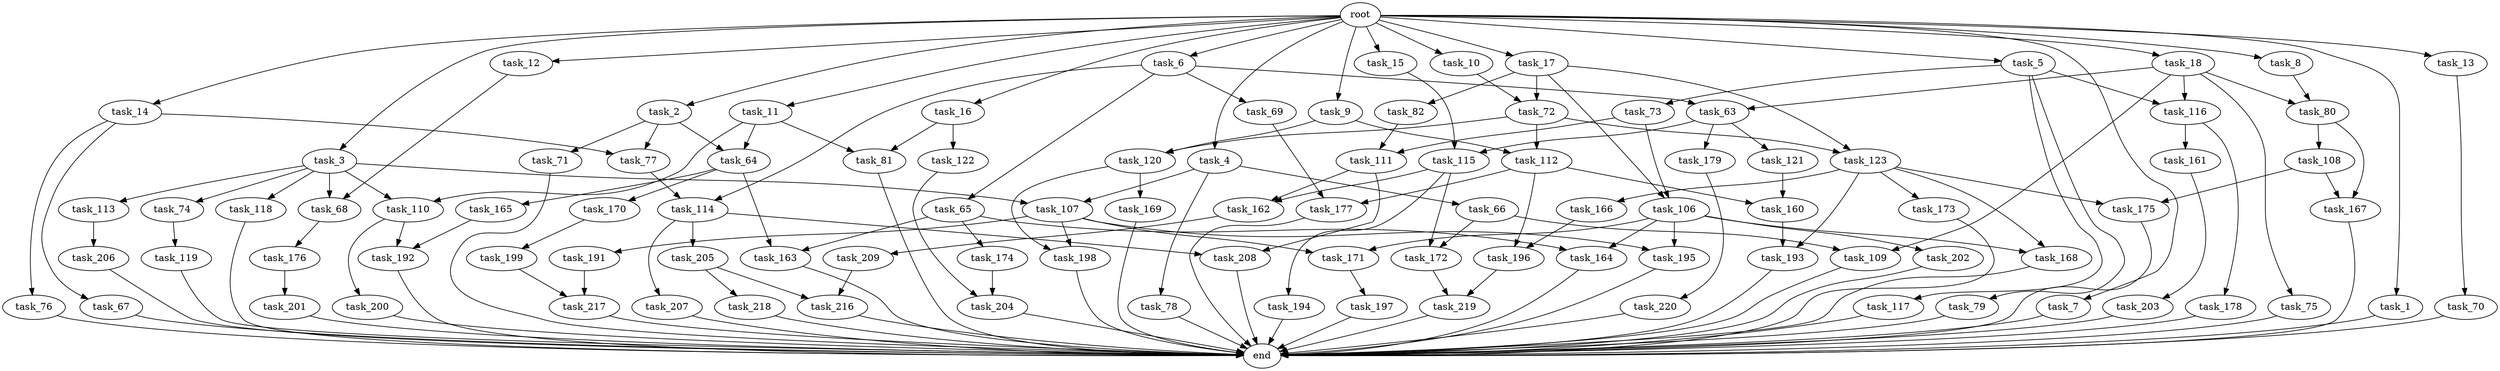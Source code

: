 digraph G {
  task_207 [size="77309411.328000"];
  task_192 [size="687194767.360000"];
  task_16 [size="1.024000"];
  task_219 [size="429496729.600000"];
  task_168 [size="764504178.688000"];
  task_115 [size="386547056.640000"];
  task_17 [size="1.024000"];
  task_12 [size="1.024000"];
  task_172 [size="1408749273.088000"];
  task_119 [size="858993459.200000"];
  task_114 [size="292057776.128000"];
  task_11 [size="1.024000"];
  task_113 [size="549755813.888000"];
  task_68 [size="1245540515.840000"];
  task_166 [size="549755813.888000"];
  task_162 [size="584115552.256000"];
  task_66 [size="420906795.008000"];
  task_14 [size="1.024000"];
  task_78 [size="420906795.008000"];
  task_176 [size="214748364.800000"];
  task_6 [size="1.024000"];
  task_108 [size="420906795.008000"];
  task_13 [size="1.024000"];
  task_123 [size="292057776.128000"];
  task_79 [size="214748364.800000"];
  task_72 [size="292057776.128000"];
  task_200 [size="549755813.888000"];
  task_5 [size="1.024000"];
  task_63 [size="764504178.688000"];
  task_217 [size="429496729.600000"];
  root [size="0.000000"];
  task_202 [size="214748364.800000"];
  task_216 [size="523986010.112000"];
  task_117 [size="214748364.800000"];
  task_7 [size="1.024000"];
  task_74 [size="549755813.888000"];
  task_118 [size="549755813.888000"];
  task_18 [size="1.024000"];
  task_220 [size="695784701.952000"];
  task_1 [size="1.024000"];
  task_106 [size="910533066.752000"];
  task_198 [size="1073741824.000000"];
  task_82 [size="214748364.800000"];
  task_203 [size="695784701.952000"];
  task_77 [size="249108103.168000"];
  task_165 [size="34359738.368000"];
  task_209 [size="34359738.368000"];
  task_174 [size="137438953.472000"];
  task_110 [size="584115552.256000"];
  task_179 [size="309237645.312000"];
  task_4 [size="1.024000"];
  task_218 [size="309237645.312000"];
  task_173 [size="549755813.888000"];
  task_191 [size="858993459.200000"];
  task_112 [size="111669149.696000"];
  task_199 [size="34359738.368000"];
  task_65 [size="214748364.800000"];
  task_73 [size="214748364.800000"];
  task_76 [size="34359738.368000"];
  task_107 [size="970662608.896000"];
  task_208 [size="111669149.696000"];
  task_10 [size="1.024000"];
  task_81 [size="730144440.320000"];
  task_111 [size="910533066.752000"];
  task_163 [size="171798691.840000"];
  task_122 [size="695784701.952000"];
  task_69 [size="214748364.800000"];
  task_178 [size="214748364.800000"];
  task_75 [size="549755813.888000"];
  task_64 [size="249108103.168000"];
  task_121 [size="309237645.312000"];
  task_15 [size="1.024000"];
  task_169 [size="214748364.800000"];
  end [size="0.000000"];
  task_164 [size="352187318.272000"];
  task_167 [size="558345748.480000"];
  task_196 [size="858993459.200000"];
  task_70 [size="549755813.888000"];
  task_160 [size="618475290.624000"];
  task_193 [size="970662608.896000"];
  task_175 [size="687194767.360000"];
  task_3 [size="1.024000"];
  task_170 [size="34359738.368000"];
  task_71 [size="214748364.800000"];
  task_197 [size="214748364.800000"];
  task_201 [size="34359738.368000"];
  task_194 [size="549755813.888000"];
  task_109 [size="1408749273.088000"];
  task_8 [size="1.024000"];
  task_9 [size="1.024000"];
  task_120 [size="111669149.696000"];
  task_2 [size="1.024000"];
  task_67 [size="34359738.368000"];
  task_161 [size="214748364.800000"];
  task_80 [size="1408749273.088000"];
  task_204 [size="584115552.256000"];
  task_195 [size="1073741824.000000"];
  task_177 [size="523986010.112000"];
  task_205 [size="77309411.328000"];
  task_116 [size="764504178.688000"];
  task_171 [size="1073741824.000000"];
  task_206 [size="77309411.328000"];

  task_207 -> end [size="1.000000"];
  task_192 -> end [size="1.000000"];
  task_16 -> task_81 [size="679477248.000000"];
  task_16 -> task_122 [size="679477248.000000"];
  task_219 -> end [size="1.000000"];
  task_168 -> end [size="1.000000"];
  task_115 -> task_162 [size="536870912.000000"];
  task_115 -> task_172 [size="536870912.000000"];
  task_115 -> task_194 [size="536870912.000000"];
  task_17 -> task_82 [size="209715200.000000"];
  task_17 -> task_123 [size="209715200.000000"];
  task_17 -> task_106 [size="209715200.000000"];
  task_17 -> task_72 [size="209715200.000000"];
  task_12 -> task_68 [size="679477248.000000"];
  task_172 -> task_219 [size="209715200.000000"];
  task_119 -> end [size="1.000000"];
  task_114 -> task_205 [size="75497472.000000"];
  task_114 -> task_207 [size="75497472.000000"];
  task_114 -> task_208 [size="75497472.000000"];
  task_11 -> task_81 [size="33554432.000000"];
  task_11 -> task_64 [size="33554432.000000"];
  task_11 -> task_110 [size="33554432.000000"];
  task_113 -> task_206 [size="75497472.000000"];
  task_68 -> task_176 [size="209715200.000000"];
  task_166 -> task_196 [size="536870912.000000"];
  task_162 -> task_209 [size="33554432.000000"];
  task_66 -> task_172 [size="838860800.000000"];
  task_66 -> task_109 [size="838860800.000000"];
  task_14 -> task_67 [size="33554432.000000"];
  task_14 -> task_76 [size="33554432.000000"];
  task_14 -> task_77 [size="33554432.000000"];
  task_78 -> end [size="1.000000"];
  task_176 -> task_201 [size="33554432.000000"];
  task_6 -> task_114 [size="209715200.000000"];
  task_6 -> task_69 [size="209715200.000000"];
  task_6 -> task_63 [size="209715200.000000"];
  task_6 -> task_65 [size="209715200.000000"];
  task_108 -> task_175 [size="134217728.000000"];
  task_108 -> task_167 [size="134217728.000000"];
  task_13 -> task_70 [size="536870912.000000"];
  task_123 -> task_166 [size="536870912.000000"];
  task_123 -> task_173 [size="536870912.000000"];
  task_123 -> task_193 [size="536870912.000000"];
  task_123 -> task_168 [size="536870912.000000"];
  task_123 -> task_175 [size="536870912.000000"];
  task_79 -> end [size="1.000000"];
  task_72 -> task_120 [size="75497472.000000"];
  task_72 -> task_123 [size="75497472.000000"];
  task_72 -> task_112 [size="75497472.000000"];
  task_200 -> end [size="1.000000"];
  task_5 -> task_73 [size="209715200.000000"];
  task_5 -> task_117 [size="209715200.000000"];
  task_5 -> task_79 [size="209715200.000000"];
  task_5 -> task_116 [size="209715200.000000"];
  task_63 -> task_179 [size="301989888.000000"];
  task_63 -> task_115 [size="301989888.000000"];
  task_63 -> task_121 [size="301989888.000000"];
  task_217 -> end [size="1.000000"];
  root -> task_2 [size="1.000000"];
  root -> task_7 [size="1.000000"];
  root -> task_5 [size="1.000000"];
  root -> task_11 [size="1.000000"];
  root -> task_10 [size="1.000000"];
  root -> task_16 [size="1.000000"];
  root -> task_4 [size="1.000000"];
  root -> task_17 [size="1.000000"];
  root -> task_3 [size="1.000000"];
  root -> task_13 [size="1.000000"];
  root -> task_18 [size="1.000000"];
  root -> task_9 [size="1.000000"];
  root -> task_6 [size="1.000000"];
  root -> task_14 [size="1.000000"];
  root -> task_8 [size="1.000000"];
  root -> task_12 [size="1.000000"];
  root -> task_15 [size="1.000000"];
  root -> task_1 [size="1.000000"];
  task_202 -> end [size="1.000000"];
  task_216 -> end [size="1.000000"];
  task_117 -> end [size="1.000000"];
  task_7 -> end [size="1.000000"];
  task_74 -> task_119 [size="838860800.000000"];
  task_118 -> end [size="1.000000"];
  task_18 -> task_75 [size="536870912.000000"];
  task_18 -> task_80 [size="536870912.000000"];
  task_18 -> task_109 [size="536870912.000000"];
  task_18 -> task_63 [size="536870912.000000"];
  task_18 -> task_116 [size="536870912.000000"];
  task_220 -> end [size="1.000000"];
  task_1 -> end [size="1.000000"];
  task_106 -> task_202 [size="209715200.000000"];
  task_106 -> task_164 [size="209715200.000000"];
  task_106 -> task_168 [size="209715200.000000"];
  task_106 -> task_195 [size="209715200.000000"];
  task_106 -> task_171 [size="209715200.000000"];
  task_198 -> end [size="1.000000"];
  task_82 -> task_111 [size="209715200.000000"];
  task_203 -> end [size="1.000000"];
  task_77 -> task_114 [size="75497472.000000"];
  task_165 -> task_192 [size="134217728.000000"];
  task_209 -> task_216 [size="209715200.000000"];
  task_174 -> task_204 [size="33554432.000000"];
  task_110 -> task_192 [size="536870912.000000"];
  task_110 -> task_200 [size="536870912.000000"];
  task_179 -> task_220 [size="679477248.000000"];
  task_4 -> task_66 [size="411041792.000000"];
  task_4 -> task_78 [size="411041792.000000"];
  task_4 -> task_107 [size="411041792.000000"];
  task_218 -> end [size="1.000000"];
  task_173 -> end [size="1.000000"];
  task_191 -> task_217 [size="209715200.000000"];
  task_112 -> task_177 [size="301989888.000000"];
  task_112 -> task_160 [size="301989888.000000"];
  task_112 -> task_196 [size="301989888.000000"];
  task_199 -> task_217 [size="209715200.000000"];
  task_65 -> task_163 [size="134217728.000000"];
  task_65 -> task_174 [size="134217728.000000"];
  task_65 -> task_164 [size="134217728.000000"];
  task_73 -> task_111 [size="679477248.000000"];
  task_73 -> task_106 [size="679477248.000000"];
  task_76 -> end [size="1.000000"];
  task_107 -> task_191 [size="838860800.000000"];
  task_107 -> task_195 [size="838860800.000000"];
  task_107 -> task_198 [size="838860800.000000"];
  task_107 -> task_171 [size="838860800.000000"];
  task_208 -> end [size="1.000000"];
  task_10 -> task_72 [size="75497472.000000"];
  task_81 -> end [size="1.000000"];
  task_111 -> task_162 [size="33554432.000000"];
  task_111 -> task_208 [size="33554432.000000"];
  task_163 -> end [size="1.000000"];
  task_122 -> task_204 [size="536870912.000000"];
  task_69 -> task_177 [size="209715200.000000"];
  task_178 -> end [size="1.000000"];
  task_75 -> end [size="1.000000"];
  task_64 -> task_163 [size="33554432.000000"];
  task_64 -> task_165 [size="33554432.000000"];
  task_64 -> task_170 [size="33554432.000000"];
  task_121 -> task_160 [size="301989888.000000"];
  task_15 -> task_115 [size="75497472.000000"];
  task_169 -> end [size="1.000000"];
  task_164 -> end [size="1.000000"];
  task_167 -> end [size="1.000000"];
  task_196 -> task_219 [size="209715200.000000"];
  task_70 -> end [size="1.000000"];
  task_160 -> task_193 [size="411041792.000000"];
  task_193 -> end [size="1.000000"];
  task_175 -> end [size="1.000000"];
  task_3 -> task_74 [size="536870912.000000"];
  task_3 -> task_110 [size="536870912.000000"];
  task_3 -> task_113 [size="536870912.000000"];
  task_3 -> task_68 [size="536870912.000000"];
  task_3 -> task_118 [size="536870912.000000"];
  task_3 -> task_107 [size="536870912.000000"];
  task_170 -> task_199 [size="33554432.000000"];
  task_71 -> end [size="1.000000"];
  task_197 -> end [size="1.000000"];
  task_201 -> end [size="1.000000"];
  task_194 -> end [size="1.000000"];
  task_109 -> end [size="1.000000"];
  task_8 -> task_80 [size="838860800.000000"];
  task_9 -> task_120 [size="33554432.000000"];
  task_9 -> task_112 [size="33554432.000000"];
  task_120 -> task_198 [size="209715200.000000"];
  task_120 -> task_169 [size="209715200.000000"];
  task_2 -> task_71 [size="209715200.000000"];
  task_2 -> task_64 [size="209715200.000000"];
  task_2 -> task_77 [size="209715200.000000"];
  task_67 -> end [size="1.000000"];
  task_161 -> task_203 [size="679477248.000000"];
  task_80 -> task_108 [size="411041792.000000"];
  task_80 -> task_167 [size="411041792.000000"];
  task_204 -> end [size="1.000000"];
  task_195 -> end [size="1.000000"];
  task_177 -> end [size="1.000000"];
  task_205 -> task_216 [size="301989888.000000"];
  task_205 -> task_218 [size="301989888.000000"];
  task_116 -> task_178 [size="209715200.000000"];
  task_116 -> task_161 [size="209715200.000000"];
  task_171 -> task_197 [size="209715200.000000"];
  task_206 -> end [size="1.000000"];
}

